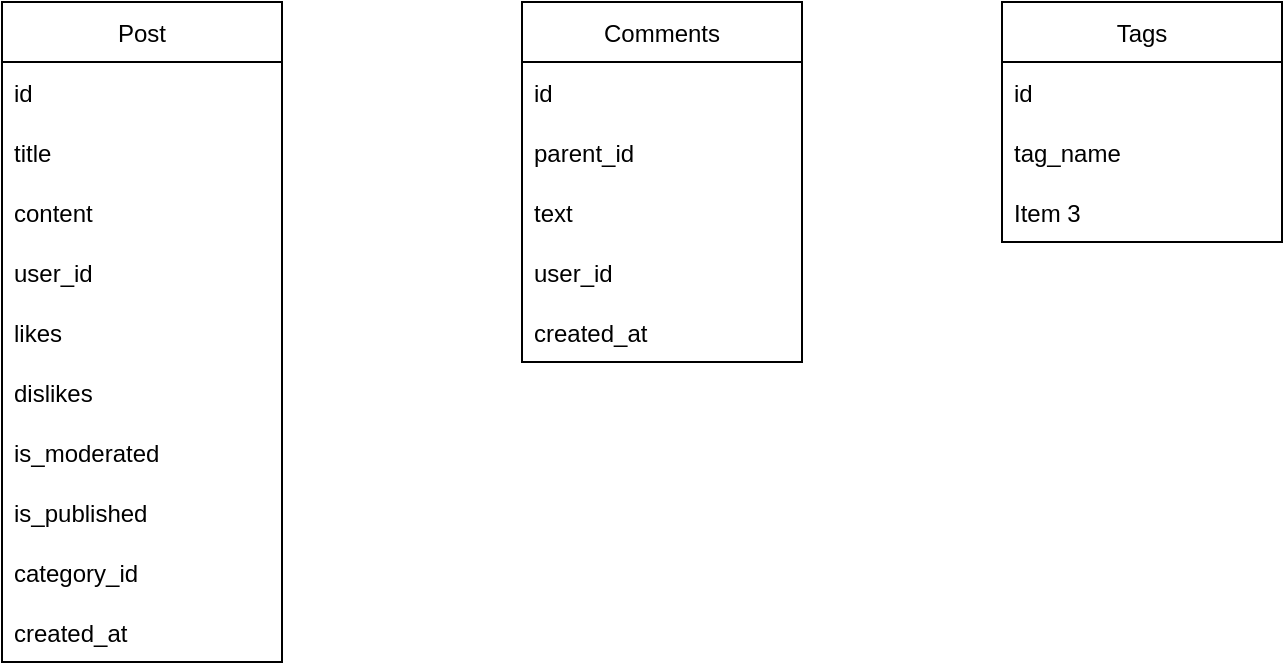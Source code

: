 <mxfile version="15.4.3" type="github">
  <diagram id="C5RBs43oDa-KdzZeNtuy" name="Page-1">
    <mxGraphModel dx="1360" dy="834" grid="1" gridSize="10" guides="1" tooltips="1" connect="1" arrows="1" fold="1" page="1" pageScale="1" pageWidth="827" pageHeight="1169" math="0" shadow="0">
      <root>
        <mxCell id="WIyWlLk6GJQsqaUBKTNV-0" />
        <mxCell id="WIyWlLk6GJQsqaUBKTNV-1" parent="WIyWlLk6GJQsqaUBKTNV-0" />
        <mxCell id="eLkrQhP6eLTB1rhS5y6y-1" value="Post" style="swimlane;fontStyle=0;childLayout=stackLayout;horizontal=1;startSize=30;horizontalStack=0;resizeParent=1;resizeParentMax=0;resizeLast=0;collapsible=1;marginBottom=0;" vertex="1" parent="WIyWlLk6GJQsqaUBKTNV-1">
          <mxGeometry x="180" y="220" width="140" height="330" as="geometry" />
        </mxCell>
        <mxCell id="eLkrQhP6eLTB1rhS5y6y-2" value="id" style="text;strokeColor=none;fillColor=none;align=left;verticalAlign=middle;spacingLeft=4;spacingRight=4;overflow=hidden;points=[[0,0.5],[1,0.5]];portConstraint=eastwest;rotatable=0;" vertex="1" parent="eLkrQhP6eLTB1rhS5y6y-1">
          <mxGeometry y="30" width="140" height="30" as="geometry" />
        </mxCell>
        <mxCell id="eLkrQhP6eLTB1rhS5y6y-3" value="title" style="text;strokeColor=none;fillColor=none;align=left;verticalAlign=middle;spacingLeft=4;spacingRight=4;overflow=hidden;points=[[0,0.5],[1,0.5]];portConstraint=eastwest;rotatable=0;" vertex="1" parent="eLkrQhP6eLTB1rhS5y6y-1">
          <mxGeometry y="60" width="140" height="30" as="geometry" />
        </mxCell>
        <mxCell id="eLkrQhP6eLTB1rhS5y6y-5" value="content" style="text;strokeColor=none;fillColor=none;align=left;verticalAlign=middle;spacingLeft=4;spacingRight=4;overflow=hidden;points=[[0,0.5],[1,0.5]];portConstraint=eastwest;rotatable=0;" vertex="1" parent="eLkrQhP6eLTB1rhS5y6y-1">
          <mxGeometry y="90" width="140" height="30" as="geometry" />
        </mxCell>
        <mxCell id="eLkrQhP6eLTB1rhS5y6y-6" value="user_id" style="text;strokeColor=none;fillColor=none;align=left;verticalAlign=middle;spacingLeft=4;spacingRight=4;overflow=hidden;points=[[0,0.5],[1,0.5]];portConstraint=eastwest;rotatable=0;" vertex="1" parent="eLkrQhP6eLTB1rhS5y6y-1">
          <mxGeometry y="120" width="140" height="30" as="geometry" />
        </mxCell>
        <mxCell id="eLkrQhP6eLTB1rhS5y6y-7" value="likes" style="text;strokeColor=none;fillColor=none;align=left;verticalAlign=middle;spacingLeft=4;spacingRight=4;overflow=hidden;points=[[0,0.5],[1,0.5]];portConstraint=eastwest;rotatable=0;" vertex="1" parent="eLkrQhP6eLTB1rhS5y6y-1">
          <mxGeometry y="150" width="140" height="30" as="geometry" />
        </mxCell>
        <mxCell id="eLkrQhP6eLTB1rhS5y6y-8" value="dislikes" style="text;strokeColor=none;fillColor=none;align=left;verticalAlign=middle;spacingLeft=4;spacingRight=4;overflow=hidden;points=[[0,0.5],[1,0.5]];portConstraint=eastwest;rotatable=0;" vertex="1" parent="eLkrQhP6eLTB1rhS5y6y-1">
          <mxGeometry y="180" width="140" height="30" as="geometry" />
        </mxCell>
        <mxCell id="eLkrQhP6eLTB1rhS5y6y-10" value="is_moderated" style="text;strokeColor=none;fillColor=none;align=left;verticalAlign=middle;spacingLeft=4;spacingRight=4;overflow=hidden;points=[[0,0.5],[1,0.5]];portConstraint=eastwest;rotatable=0;" vertex="1" parent="eLkrQhP6eLTB1rhS5y6y-1">
          <mxGeometry y="210" width="140" height="30" as="geometry" />
        </mxCell>
        <mxCell id="eLkrQhP6eLTB1rhS5y6y-9" value="is_published" style="text;strokeColor=none;fillColor=none;align=left;verticalAlign=middle;spacingLeft=4;spacingRight=4;overflow=hidden;points=[[0,0.5],[1,0.5]];portConstraint=eastwest;rotatable=0;" vertex="1" parent="eLkrQhP6eLTB1rhS5y6y-1">
          <mxGeometry y="240" width="140" height="30" as="geometry" />
        </mxCell>
        <mxCell id="eLkrQhP6eLTB1rhS5y6y-19" value="category_id" style="text;strokeColor=none;fillColor=none;align=left;verticalAlign=middle;spacingLeft=4;spacingRight=4;overflow=hidden;points=[[0,0.5],[1,0.5]];portConstraint=eastwest;rotatable=0;" vertex="1" parent="eLkrQhP6eLTB1rhS5y6y-1">
          <mxGeometry y="270" width="140" height="30" as="geometry" />
        </mxCell>
        <mxCell id="eLkrQhP6eLTB1rhS5y6y-18" value="created_at" style="text;strokeColor=none;fillColor=none;align=left;verticalAlign=middle;spacingLeft=4;spacingRight=4;overflow=hidden;points=[[0,0.5],[1,0.5]];portConstraint=eastwest;rotatable=0;" vertex="1" parent="eLkrQhP6eLTB1rhS5y6y-1">
          <mxGeometry y="300" width="140" height="30" as="geometry" />
        </mxCell>
        <mxCell id="eLkrQhP6eLTB1rhS5y6y-12" value="Comments" style="swimlane;fontStyle=0;childLayout=stackLayout;horizontal=1;startSize=30;horizontalStack=0;resizeParent=1;resizeParentMax=0;resizeLast=0;collapsible=1;marginBottom=0;" vertex="1" parent="WIyWlLk6GJQsqaUBKTNV-1">
          <mxGeometry x="440" y="220" width="140" height="180" as="geometry" />
        </mxCell>
        <mxCell id="eLkrQhP6eLTB1rhS5y6y-13" value="id" style="text;strokeColor=none;fillColor=none;align=left;verticalAlign=middle;spacingLeft=4;spacingRight=4;overflow=hidden;points=[[0,0.5],[1,0.5]];portConstraint=eastwest;rotatable=0;" vertex="1" parent="eLkrQhP6eLTB1rhS5y6y-12">
          <mxGeometry y="30" width="140" height="30" as="geometry" />
        </mxCell>
        <mxCell id="eLkrQhP6eLTB1rhS5y6y-16" value="parent_id" style="text;strokeColor=none;fillColor=none;align=left;verticalAlign=middle;spacingLeft=4;spacingRight=4;overflow=hidden;points=[[0,0.5],[1,0.5]];portConstraint=eastwest;rotatable=0;" vertex="1" parent="eLkrQhP6eLTB1rhS5y6y-12">
          <mxGeometry y="60" width="140" height="30" as="geometry" />
        </mxCell>
        <mxCell id="eLkrQhP6eLTB1rhS5y6y-14" value="text" style="text;strokeColor=none;fillColor=none;align=left;verticalAlign=middle;spacingLeft=4;spacingRight=4;overflow=hidden;points=[[0,0.5],[1,0.5]];portConstraint=eastwest;rotatable=0;" vertex="1" parent="eLkrQhP6eLTB1rhS5y6y-12">
          <mxGeometry y="90" width="140" height="30" as="geometry" />
        </mxCell>
        <mxCell id="eLkrQhP6eLTB1rhS5y6y-15" value="user_id" style="text;strokeColor=none;fillColor=none;align=left;verticalAlign=middle;spacingLeft=4;spacingRight=4;overflow=hidden;points=[[0,0.5],[1,0.5]];portConstraint=eastwest;rotatable=0;" vertex="1" parent="eLkrQhP6eLTB1rhS5y6y-12">
          <mxGeometry y="120" width="140" height="30" as="geometry" />
        </mxCell>
        <mxCell id="eLkrQhP6eLTB1rhS5y6y-17" value="created_at" style="text;strokeColor=none;fillColor=none;align=left;verticalAlign=middle;spacingLeft=4;spacingRight=4;overflow=hidden;points=[[0,0.5],[1,0.5]];portConstraint=eastwest;rotatable=0;" vertex="1" parent="eLkrQhP6eLTB1rhS5y6y-12">
          <mxGeometry y="150" width="140" height="30" as="geometry" />
        </mxCell>
        <mxCell id="eLkrQhP6eLTB1rhS5y6y-20" value="Tags" style="swimlane;fontStyle=0;childLayout=stackLayout;horizontal=1;startSize=30;horizontalStack=0;resizeParent=1;resizeParentMax=0;resizeLast=0;collapsible=1;marginBottom=0;" vertex="1" parent="WIyWlLk6GJQsqaUBKTNV-1">
          <mxGeometry x="680" y="220" width="140" height="120" as="geometry" />
        </mxCell>
        <mxCell id="eLkrQhP6eLTB1rhS5y6y-21" value="id" style="text;strokeColor=none;fillColor=none;align=left;verticalAlign=middle;spacingLeft=4;spacingRight=4;overflow=hidden;points=[[0,0.5],[1,0.5]];portConstraint=eastwest;rotatable=0;" vertex="1" parent="eLkrQhP6eLTB1rhS5y6y-20">
          <mxGeometry y="30" width="140" height="30" as="geometry" />
        </mxCell>
        <mxCell id="eLkrQhP6eLTB1rhS5y6y-22" value="tag_name" style="text;strokeColor=none;fillColor=none;align=left;verticalAlign=middle;spacingLeft=4;spacingRight=4;overflow=hidden;points=[[0,0.5],[1,0.5]];portConstraint=eastwest;rotatable=0;" vertex="1" parent="eLkrQhP6eLTB1rhS5y6y-20">
          <mxGeometry y="60" width="140" height="30" as="geometry" />
        </mxCell>
        <mxCell id="eLkrQhP6eLTB1rhS5y6y-23" value="Item 3" style="text;strokeColor=none;fillColor=none;align=left;verticalAlign=middle;spacingLeft=4;spacingRight=4;overflow=hidden;points=[[0,0.5],[1,0.5]];portConstraint=eastwest;rotatable=0;" vertex="1" parent="eLkrQhP6eLTB1rhS5y6y-20">
          <mxGeometry y="90" width="140" height="30" as="geometry" />
        </mxCell>
      </root>
    </mxGraphModel>
  </diagram>
</mxfile>

